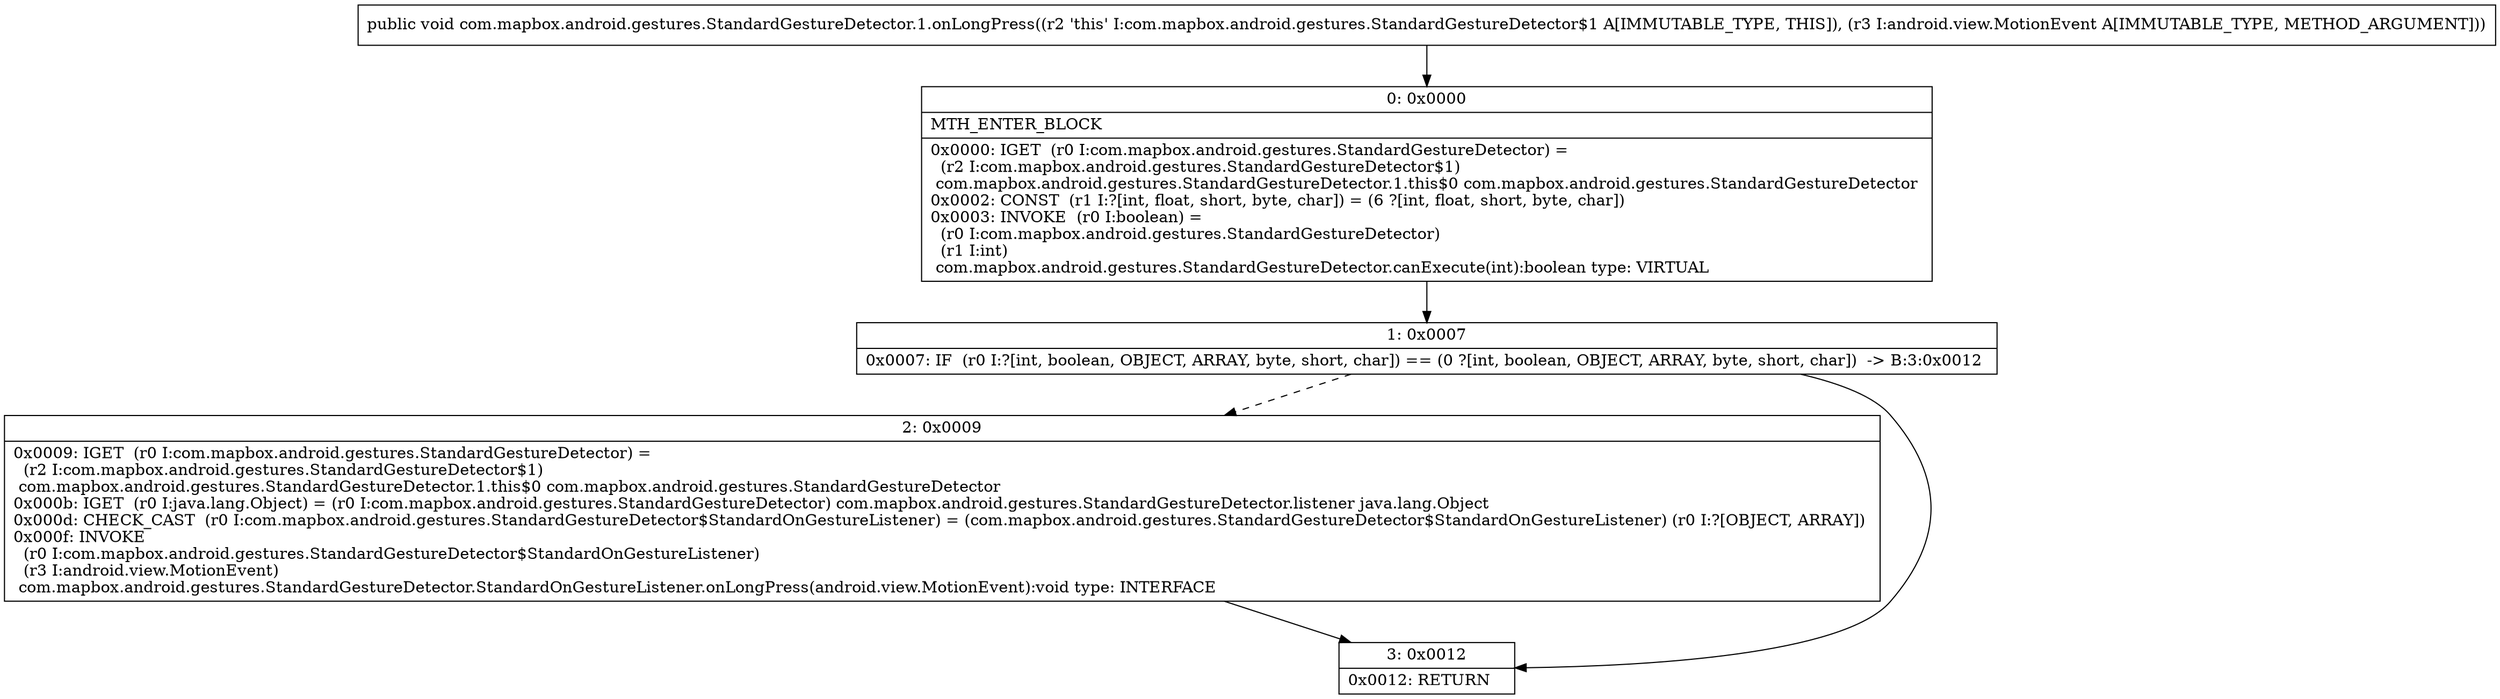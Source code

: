 digraph "CFG forcom.mapbox.android.gestures.StandardGestureDetector.1.onLongPress(Landroid\/view\/MotionEvent;)V" {
Node_0 [shape=record,label="{0\:\ 0x0000|MTH_ENTER_BLOCK\l|0x0000: IGET  (r0 I:com.mapbox.android.gestures.StandardGestureDetector) = \l  (r2 I:com.mapbox.android.gestures.StandardGestureDetector$1)\l com.mapbox.android.gestures.StandardGestureDetector.1.this$0 com.mapbox.android.gestures.StandardGestureDetector \l0x0002: CONST  (r1 I:?[int, float, short, byte, char]) = (6 ?[int, float, short, byte, char]) \l0x0003: INVOKE  (r0 I:boolean) = \l  (r0 I:com.mapbox.android.gestures.StandardGestureDetector)\l  (r1 I:int)\l com.mapbox.android.gestures.StandardGestureDetector.canExecute(int):boolean type: VIRTUAL \l}"];
Node_1 [shape=record,label="{1\:\ 0x0007|0x0007: IF  (r0 I:?[int, boolean, OBJECT, ARRAY, byte, short, char]) == (0 ?[int, boolean, OBJECT, ARRAY, byte, short, char])  \-\> B:3:0x0012 \l}"];
Node_2 [shape=record,label="{2\:\ 0x0009|0x0009: IGET  (r0 I:com.mapbox.android.gestures.StandardGestureDetector) = \l  (r2 I:com.mapbox.android.gestures.StandardGestureDetector$1)\l com.mapbox.android.gestures.StandardGestureDetector.1.this$0 com.mapbox.android.gestures.StandardGestureDetector \l0x000b: IGET  (r0 I:java.lang.Object) = (r0 I:com.mapbox.android.gestures.StandardGestureDetector) com.mapbox.android.gestures.StandardGestureDetector.listener java.lang.Object \l0x000d: CHECK_CAST  (r0 I:com.mapbox.android.gestures.StandardGestureDetector$StandardOnGestureListener) = (com.mapbox.android.gestures.StandardGestureDetector$StandardOnGestureListener) (r0 I:?[OBJECT, ARRAY]) \l0x000f: INVOKE  \l  (r0 I:com.mapbox.android.gestures.StandardGestureDetector$StandardOnGestureListener)\l  (r3 I:android.view.MotionEvent)\l com.mapbox.android.gestures.StandardGestureDetector.StandardOnGestureListener.onLongPress(android.view.MotionEvent):void type: INTERFACE \l}"];
Node_3 [shape=record,label="{3\:\ 0x0012|0x0012: RETURN   \l}"];
MethodNode[shape=record,label="{public void com.mapbox.android.gestures.StandardGestureDetector.1.onLongPress((r2 'this' I:com.mapbox.android.gestures.StandardGestureDetector$1 A[IMMUTABLE_TYPE, THIS]), (r3 I:android.view.MotionEvent A[IMMUTABLE_TYPE, METHOD_ARGUMENT])) }"];
MethodNode -> Node_0;
Node_0 -> Node_1;
Node_1 -> Node_2[style=dashed];
Node_1 -> Node_3;
Node_2 -> Node_3;
}

